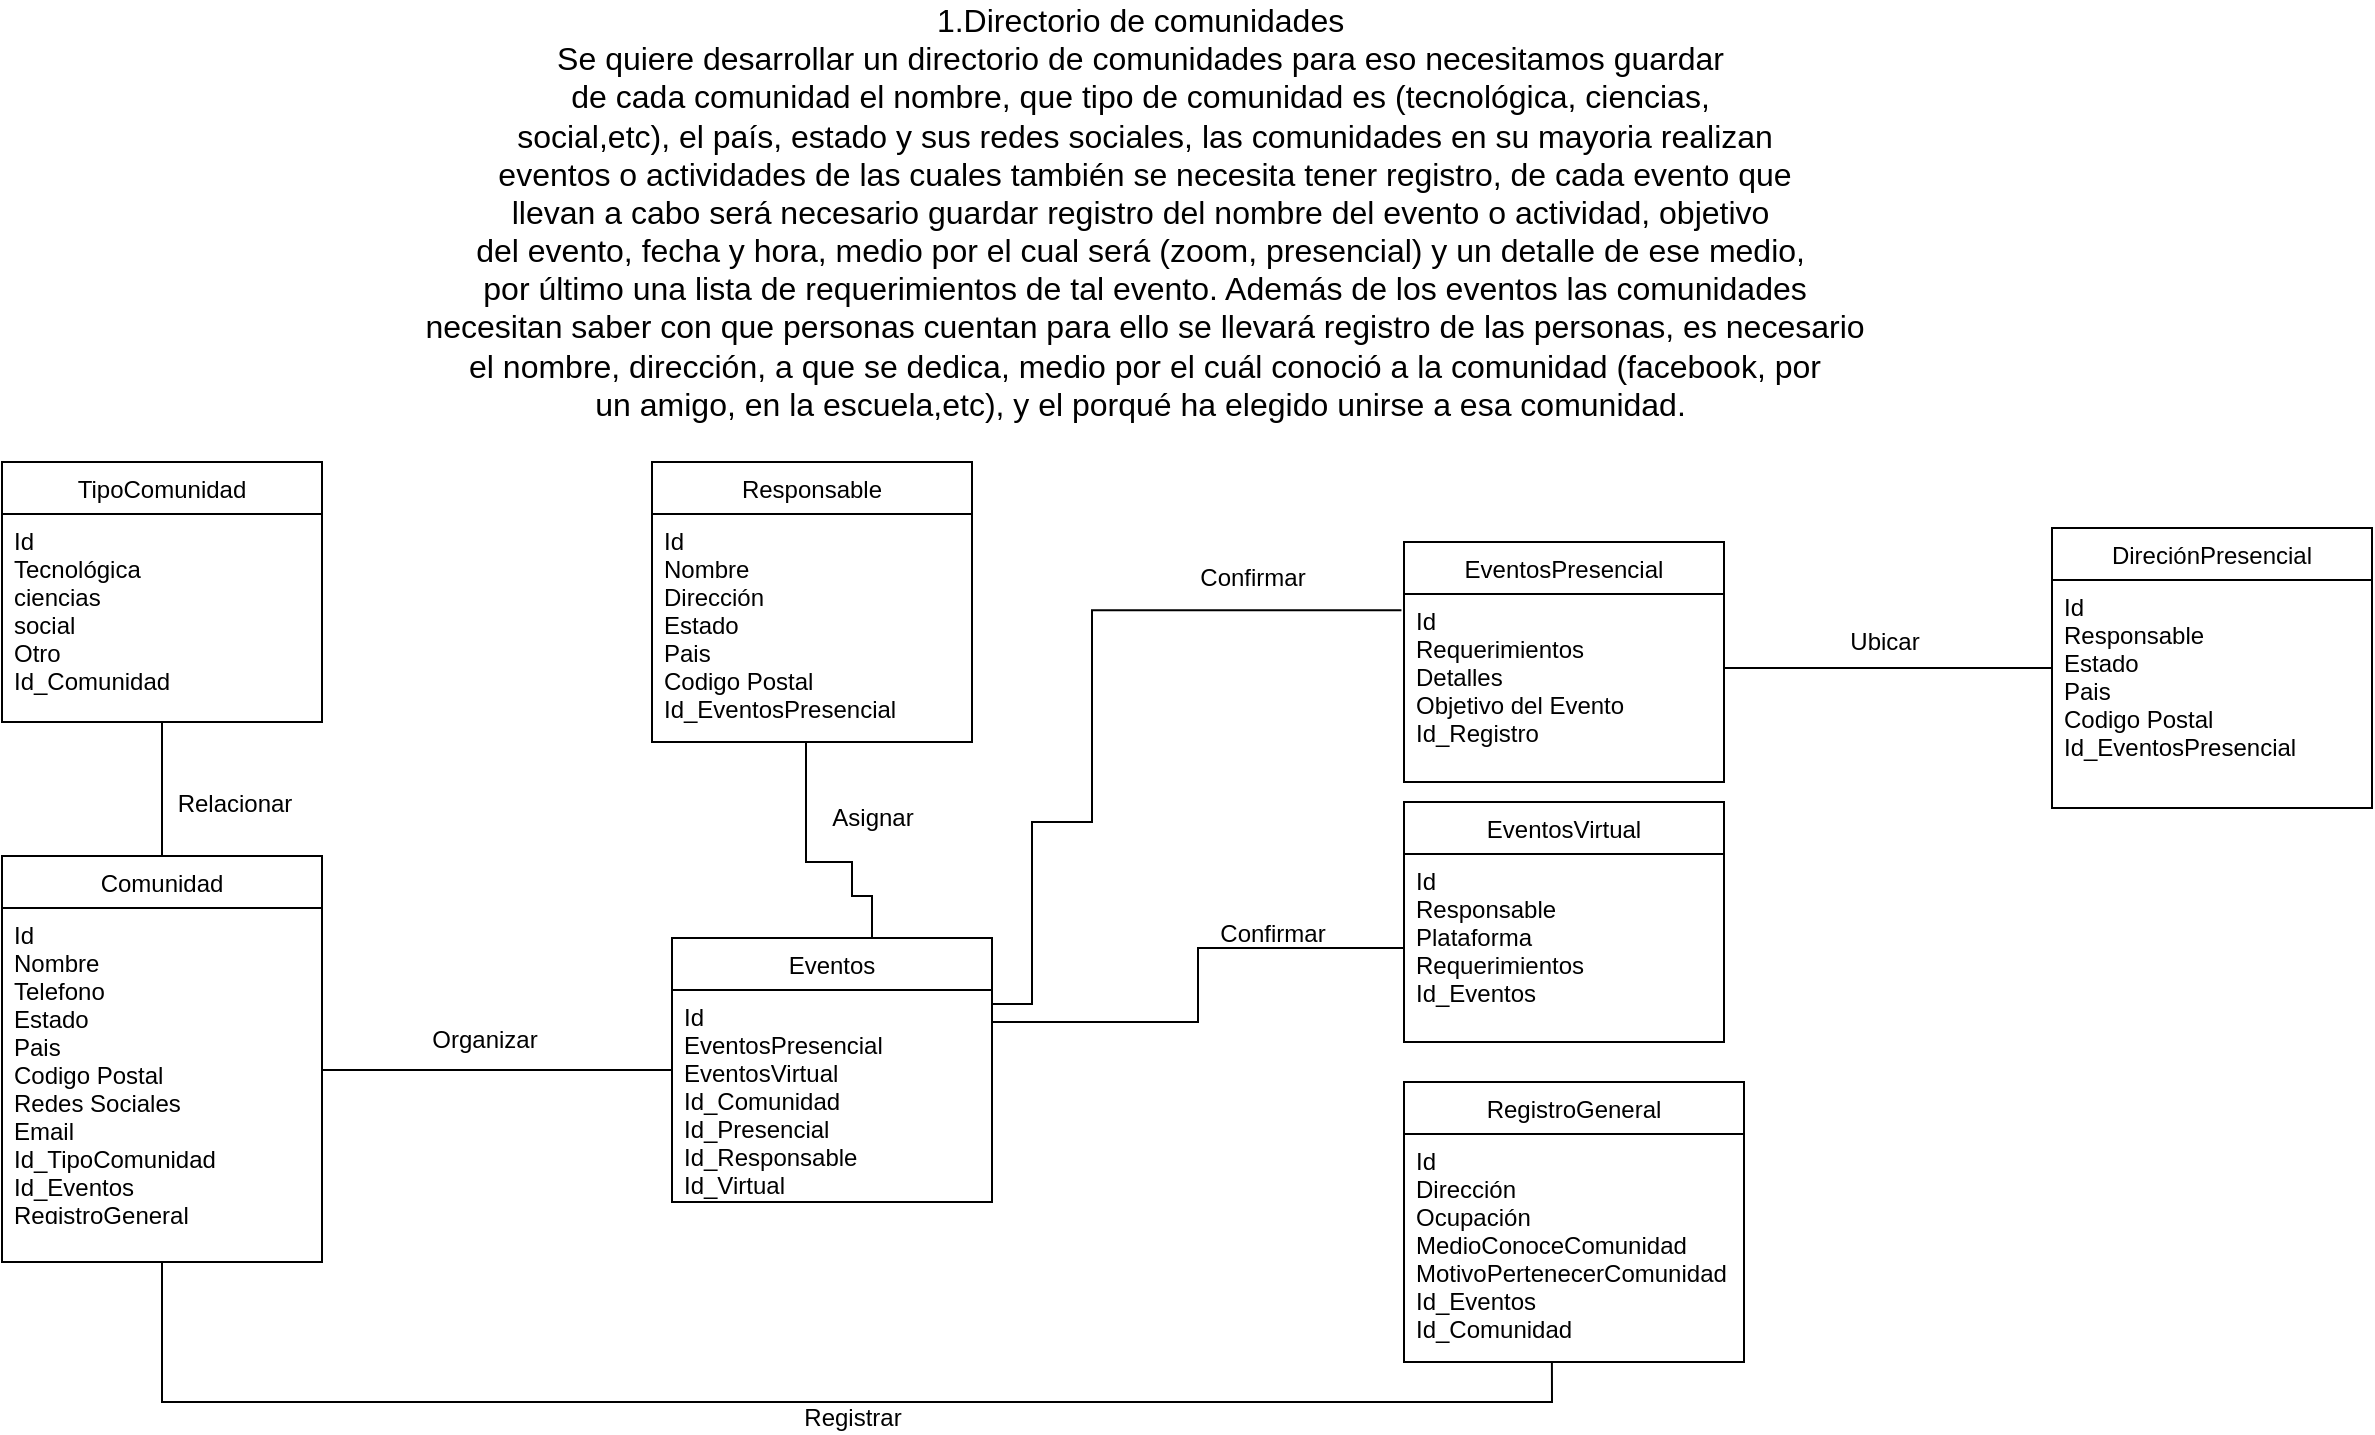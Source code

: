 <mxfile version="16.5.3" type="github">
  <diagram id="C5RBs43oDa-KdzZeNtuy" name="Page-1">
    <mxGraphModel dx="1203" dy="2452" grid="1" gridSize="10" guides="1" tooltips="1" connect="1" arrows="1" fold="1" page="1" pageScale="0.75" pageWidth="850" pageHeight="1100" math="0" shadow="0">
      <root>
        <mxCell id="WIyWlLk6GJQsqaUBKTNV-0" />
        <mxCell id="WIyWlLk6GJQsqaUBKTNV-1" parent="WIyWlLk6GJQsqaUBKTNV-0" />
        <mxCell id="zkfFHV4jXpPFQw0GAbJ--0" value="Comunidad" style="swimlane;fontStyle=0;align=center;verticalAlign=top;childLayout=stackLayout;horizontal=1;startSize=26;horizontalStack=0;resizeParent=1;resizeLast=0;collapsible=1;marginBottom=0;rounded=0;shadow=0;strokeWidth=1;" parent="WIyWlLk6GJQsqaUBKTNV-1" vertex="1">
          <mxGeometry x="95" y="-443" width="160" height="203" as="geometry">
            <mxRectangle x="230" y="140" width="160" height="26" as="alternateBounds" />
          </mxGeometry>
        </mxCell>
        <mxCell id="zkfFHV4jXpPFQw0GAbJ--1" value="Id &#xa;Nombre&#xa;Telefono&#xa;Estado&#xa;Pais&#xa;Codigo Postal&#xa;Redes Sociales&#xa;Email &#xa;Id_TipoComunidad&#xa;Id_Eventos&#xa;RegistroGeneral" style="text;align=left;verticalAlign=top;spacingLeft=4;spacingRight=4;overflow=hidden;rotatable=0;points=[[0,0.5],[1,0.5]];portConstraint=eastwest;" parent="zkfFHV4jXpPFQw0GAbJ--0" vertex="1">
          <mxGeometry y="26" width="160" height="154" as="geometry" />
        </mxCell>
        <mxCell id="zkfFHV4jXpPFQw0GAbJ--13" value="TipoComunidad" style="swimlane;fontStyle=0;align=center;verticalAlign=top;childLayout=stackLayout;horizontal=1;startSize=26;horizontalStack=0;resizeParent=1;resizeLast=0;collapsible=1;marginBottom=0;rounded=0;shadow=0;strokeWidth=1;" parent="WIyWlLk6GJQsqaUBKTNV-1" vertex="1">
          <mxGeometry x="95" y="-640" width="160" height="130" as="geometry">
            <mxRectangle x="340" y="380" width="170" height="26" as="alternateBounds" />
          </mxGeometry>
        </mxCell>
        <mxCell id="zkfFHV4jXpPFQw0GAbJ--14" value="Id&#xa;Tecnológica&#xa;ciencias &#xa;social&#xa;Otro&#xa;Id_Comunidad" style="text;align=left;verticalAlign=top;spacingLeft=4;spacingRight=4;overflow=hidden;rotatable=0;points=[[0,0.5],[1,0.5]];portConstraint=eastwest;" parent="zkfFHV4jXpPFQw0GAbJ--13" vertex="1">
          <mxGeometry y="26" width="160" height="104" as="geometry" />
        </mxCell>
        <mxCell id="zkfFHV4jXpPFQw0GAbJ--16" value="" style="endArrow=none;endFill=0;shadow=0;strokeWidth=1;rounded=0;edgeStyle=elbowEdgeStyle;elbow=vertical;" parent="WIyWlLk6GJQsqaUBKTNV-1" source="zkfFHV4jXpPFQw0GAbJ--13" target="zkfFHV4jXpPFQw0GAbJ--0" edge="1">
          <mxGeometry width="160" relative="1" as="geometry">
            <mxPoint x="430" y="-187" as="sourcePoint" />
            <mxPoint x="530" y="-289" as="targetPoint" />
          </mxGeometry>
        </mxCell>
        <mxCell id="WQeClEQTzCgLc2UubFpa-7" style="edgeStyle=orthogonalEdgeStyle;rounded=0;orthogonalLoop=1;jettySize=auto;html=1;exitX=1;exitY=0.25;exitDx=0;exitDy=0;entryX=-0.008;entryY=0.11;entryDx=0;entryDy=0;entryPerimeter=0;endArrow=none;endFill=0;" edge="1" parent="WIyWlLk6GJQsqaUBKTNV-1" source="zkfFHV4jXpPFQw0GAbJ--17" target="WQeClEQTzCgLc2UubFpa-4">
          <mxGeometry relative="1" as="geometry">
            <Array as="points">
              <mxPoint x="610" y="-460" />
              <mxPoint x="640" y="-460" />
              <mxPoint x="640" y="-566" />
            </Array>
          </mxGeometry>
        </mxCell>
        <mxCell id="zkfFHV4jXpPFQw0GAbJ--17" value="Eventos" style="swimlane;fontStyle=0;align=center;verticalAlign=top;childLayout=stackLayout;horizontal=1;startSize=26;horizontalStack=0;resizeParent=1;resizeLast=0;collapsible=1;marginBottom=0;rounded=0;shadow=0;strokeWidth=1;" parent="WIyWlLk6GJQsqaUBKTNV-1" vertex="1">
          <mxGeometry x="430" y="-402" width="160" height="132" as="geometry">
            <mxRectangle x="550" y="140" width="160" height="26" as="alternateBounds" />
          </mxGeometry>
        </mxCell>
        <mxCell id="zkfFHV4jXpPFQw0GAbJ--21" value="Id&#xa;EventosPresencial&#xa;EventosVirtual&#xa;Id_Comunidad&#xa;Id_Presencial&#xa;Id_Responsable&#xa;Id_Virtual" style="text;align=left;verticalAlign=top;spacingLeft=4;spacingRight=4;overflow=hidden;rotatable=0;points=[[0,0.5],[1,0.5]];portConstraint=eastwest;rounded=0;shadow=0;html=0;" parent="zkfFHV4jXpPFQw0GAbJ--17" vertex="1">
          <mxGeometry y="26" width="160" height="104" as="geometry" />
        </mxCell>
        <mxCell id="zkfFHV4jXpPFQw0GAbJ--26" value="" style="endArrow=none;shadow=0;strokeWidth=1;rounded=0;endFill=0;edgeStyle=elbowEdgeStyle;elbow=vertical;" parent="WIyWlLk6GJQsqaUBKTNV-1" source="zkfFHV4jXpPFQw0GAbJ--0" target="zkfFHV4jXpPFQw0GAbJ--17" edge="1">
          <mxGeometry x="0.5" y="41" relative="1" as="geometry">
            <mxPoint x="600" y="-368" as="sourcePoint" />
            <mxPoint x="760" y="-368" as="targetPoint" />
            <mxPoint x="-40" y="32" as="offset" />
          </mxGeometry>
        </mxCell>
        <mxCell id="zkfFHV4jXpPFQw0GAbJ--29" value="Organizar" style="text;html=1;resizable=0;points=[];;align=center;verticalAlign=middle;labelBackgroundColor=none;rounded=0;shadow=0;strokeWidth=1;fontSize=12;" parent="zkfFHV4jXpPFQw0GAbJ--26" vertex="1" connectable="0">
          <mxGeometry x="0.5" y="49" relative="1" as="geometry">
            <mxPoint x="-51" y="34" as="offset" />
          </mxGeometry>
        </mxCell>
        <mxCell id="WQeClEQTzCgLc2UubFpa-28" value="Relacionar" style="text;html=1;resizable=0;points=[];;align=center;verticalAlign=middle;labelBackgroundColor=none;rounded=0;shadow=0;strokeWidth=1;fontSize=12;" vertex="1" connectable="0" parent="zkfFHV4jXpPFQw0GAbJ--26">
          <mxGeometry x="0.5" y="49" relative="1" as="geometry">
            <mxPoint x="-176" y="-84" as="offset" />
          </mxGeometry>
        </mxCell>
        <mxCell id="1TzLVdcxbqd7Kao2JET8-0" value="1.Directorio de comunidades&amp;nbsp;&lt;br style=&quot;font-size: 16px;&quot;&gt;Se quiere desarrollar un directorio de comunidades para eso necesitamos guardar&amp;nbsp;&lt;br style=&quot;font-size: 16px;&quot;&gt;de cada comunidad el nombre, que tipo de comunidad es (tecnológica, ciencias,&amp;nbsp;&lt;br style=&quot;font-size: 16px;&quot;&gt;social,etc), el país, estado y sus redes sociales, las comunidades en su mayoria realizan&lt;br style=&quot;font-size: 16px;&quot;&gt;&amp;nbsp;eventos o actividades de las cuales también se necesita tener registro, de cada evento que&amp;nbsp;&lt;br style=&quot;font-size: 16px;&quot;&gt;llevan a cabo será necesario guardar registro del nombre del evento o actividad, objetivo&amp;nbsp;&lt;br style=&quot;font-size: 16px;&quot;&gt;del evento, fecha y hora, medio por el cual será (zoom, presencial) y un detalle de ese medio,&amp;nbsp;&lt;br style=&quot;font-size: 16px;&quot;&gt;por último una lista de requerimientos de tal evento. Además de los eventos las comunidades&lt;br style=&quot;font-size: 16px;&quot;&gt;&amp;nbsp;necesitan saber con que personas cuentan para ello se llevará registro de las personas, es necesario&amp;nbsp;&lt;br style=&quot;font-size: 16px;&quot;&gt;el nombre, dirección, a que se dedica, medio por el cuál conoció a la comunidad (facebook, por &lt;br style=&quot;font-size: 16px;&quot;&gt;un amigo, en la escuela,etc), y el porqué ha elegido unirse a esa comunidad.&amp;nbsp;&lt;br style=&quot;font-size: 16px;&quot;&gt;" style="text;align=center;verticalAlign=middle;resizable=0;points=[];autosize=1;strokeColor=none;fillColor=none;opacity=80;html=1;fontSize=16;" parent="WIyWlLk6GJQsqaUBKTNV-1" vertex="1">
          <mxGeometry x="296" y="-870" width="740" height="210" as="geometry" />
        </mxCell>
        <mxCell id="WQeClEQTzCgLc2UubFpa-3" value="EventosPresencial" style="swimlane;fontStyle=0;align=center;verticalAlign=top;childLayout=stackLayout;horizontal=1;startSize=26;horizontalStack=0;resizeParent=1;resizeLast=0;collapsible=1;marginBottom=0;rounded=0;shadow=0;strokeWidth=1;" vertex="1" parent="WIyWlLk6GJQsqaUBKTNV-1">
          <mxGeometry x="796" y="-600" width="160" height="120" as="geometry">
            <mxRectangle x="550" y="140" width="160" height="26" as="alternateBounds" />
          </mxGeometry>
        </mxCell>
        <mxCell id="WQeClEQTzCgLc2UubFpa-4" value="Id&#xa;Requerimientos&#xa;Detalles&#xa;Objetivo del Evento&#xa;Id_Registro&#xa;Id_Eventos" style="text;align=left;verticalAlign=top;spacingLeft=4;spacingRight=4;overflow=hidden;rotatable=0;points=[[0,0.5],[1,0.5]];portConstraint=eastwest;rounded=0;shadow=0;html=0;" vertex="1" parent="WQeClEQTzCgLc2UubFpa-3">
          <mxGeometry y="26" width="160" height="74" as="geometry" />
        </mxCell>
        <mxCell id="WQeClEQTzCgLc2UubFpa-5" value="EventosVirtual" style="swimlane;fontStyle=0;align=center;verticalAlign=top;childLayout=stackLayout;horizontal=1;startSize=26;horizontalStack=0;resizeParent=1;resizeLast=0;collapsible=1;marginBottom=0;rounded=0;shadow=0;strokeWidth=1;" vertex="1" parent="WIyWlLk6GJQsqaUBKTNV-1">
          <mxGeometry x="796" y="-470" width="160" height="120" as="geometry">
            <mxRectangle x="550" y="140" width="160" height="26" as="alternateBounds" />
          </mxGeometry>
        </mxCell>
        <mxCell id="WQeClEQTzCgLc2UubFpa-6" value="Id&#xa;Responsable&#xa;Plataforma&#xa;Requerimientos&#xa;Id_Eventos" style="text;align=left;verticalAlign=top;spacingLeft=4;spacingRight=4;overflow=hidden;rotatable=0;points=[[0,0.5],[1,0.5]];portConstraint=eastwest;rounded=0;shadow=0;html=0;" vertex="1" parent="WQeClEQTzCgLc2UubFpa-5">
          <mxGeometry y="26" width="160" height="94" as="geometry" />
        </mxCell>
        <mxCell id="WQeClEQTzCgLc2UubFpa-9" value="RegistroGeneral" style="swimlane;fontStyle=0;align=center;verticalAlign=top;childLayout=stackLayout;horizontal=1;startSize=26;horizontalStack=0;resizeParent=1;resizeLast=0;collapsible=1;marginBottom=0;rounded=0;shadow=0;strokeWidth=1;" vertex="1" parent="WIyWlLk6GJQsqaUBKTNV-1">
          <mxGeometry x="796" y="-330" width="170" height="140" as="geometry">
            <mxRectangle x="550" y="140" width="160" height="26" as="alternateBounds" />
          </mxGeometry>
        </mxCell>
        <mxCell id="WQeClEQTzCgLc2UubFpa-10" value="Id&#xa;Dirección&#xa;Ocupación&#xa;MedioConoceComunidad&#xa;MotivoPertenecerComunidad&#xa;Id_Eventos&#xa;Id_Comunidad" style="text;align=left;verticalAlign=top;spacingLeft=4;spacingRight=4;overflow=hidden;rotatable=0;points=[[0,0.5],[1,0.5]];portConstraint=eastwest;rounded=0;shadow=0;html=0;" vertex="1" parent="WQeClEQTzCgLc2UubFpa-9">
          <mxGeometry y="26" width="170" height="114" as="geometry" />
        </mxCell>
        <mxCell id="WQeClEQTzCgLc2UubFpa-15" style="edgeStyle=orthogonalEdgeStyle;rounded=0;orthogonalLoop=1;jettySize=auto;html=1;endArrow=none;endFill=0;" edge="1" parent="WIyWlLk6GJQsqaUBKTNV-1" source="WQeClEQTzCgLc2UubFpa-13" target="WQeClEQTzCgLc2UubFpa-4">
          <mxGeometry relative="1" as="geometry" />
        </mxCell>
        <mxCell id="WQeClEQTzCgLc2UubFpa-13" value="DireciónPresencial" style="swimlane;fontStyle=0;align=center;verticalAlign=top;childLayout=stackLayout;horizontal=1;startSize=26;horizontalStack=0;resizeParent=1;resizeLast=0;collapsible=1;marginBottom=0;rounded=0;shadow=0;strokeWidth=1;" vertex="1" parent="WIyWlLk6GJQsqaUBKTNV-1">
          <mxGeometry x="1120" y="-607" width="160" height="140" as="geometry">
            <mxRectangle x="550" y="140" width="160" height="26" as="alternateBounds" />
          </mxGeometry>
        </mxCell>
        <mxCell id="WQeClEQTzCgLc2UubFpa-14" value="Id&#xa;Responsable&#xa;Estado&#xa;Pais&#xa;Codigo Postal&#xa;Id_EventosPresencial" style="text;align=left;verticalAlign=top;spacingLeft=4;spacingRight=4;overflow=hidden;rotatable=0;points=[[0,0.5],[1,0.5]];portConstraint=eastwest;rounded=0;shadow=0;html=0;" vertex="1" parent="WQeClEQTzCgLc2UubFpa-13">
          <mxGeometry y="26" width="160" height="114" as="geometry" />
        </mxCell>
        <mxCell id="WQeClEQTzCgLc2UubFpa-16" style="edgeStyle=orthogonalEdgeStyle;rounded=0;orthogonalLoop=1;jettySize=auto;html=1;exitX=0;exitY=0.5;exitDx=0;exitDy=0;entryX=1;entryY=0.154;entryDx=0;entryDy=0;entryPerimeter=0;endArrow=none;endFill=0;" edge="1" parent="WIyWlLk6GJQsqaUBKTNV-1" source="WQeClEQTzCgLc2UubFpa-6" target="zkfFHV4jXpPFQw0GAbJ--21">
          <mxGeometry relative="1" as="geometry" />
        </mxCell>
        <mxCell id="WQeClEQTzCgLc2UubFpa-17" value="Responsable" style="swimlane;fontStyle=0;align=center;verticalAlign=top;childLayout=stackLayout;horizontal=1;startSize=26;horizontalStack=0;resizeParent=1;resizeLast=0;collapsible=1;marginBottom=0;rounded=0;shadow=0;strokeWidth=1;" vertex="1" parent="WIyWlLk6GJQsqaUBKTNV-1">
          <mxGeometry x="420" y="-640" width="160" height="140" as="geometry">
            <mxRectangle x="550" y="140" width="160" height="26" as="alternateBounds" />
          </mxGeometry>
        </mxCell>
        <mxCell id="WQeClEQTzCgLc2UubFpa-18" value="Id&#xa;Nombre&#xa;Dirección&#xa;Estado&#xa;Pais&#xa;Codigo Postal&#xa;Id_EventosPresencial" style="text;align=left;verticalAlign=top;spacingLeft=4;spacingRight=4;overflow=hidden;rotatable=0;points=[[0,0.5],[1,0.5]];portConstraint=eastwest;rounded=0;shadow=0;html=0;" vertex="1" parent="WQeClEQTzCgLc2UubFpa-17">
          <mxGeometry y="26" width="160" height="114" as="geometry" />
        </mxCell>
        <mxCell id="WQeClEQTzCgLc2UubFpa-19" style="edgeStyle=orthogonalEdgeStyle;rounded=0;orthogonalLoop=1;jettySize=auto;html=1;entryX=0.5;entryY=0;entryDx=0;entryDy=0;endArrow=none;endFill=0;" edge="1" parent="WIyWlLk6GJQsqaUBKTNV-1" source="WQeClEQTzCgLc2UubFpa-18" target="zkfFHV4jXpPFQw0GAbJ--17">
          <mxGeometry relative="1" as="geometry">
            <mxPoint x="530" y="-450" as="sourcePoint" />
            <Array as="points">
              <mxPoint x="497" y="-440" />
              <mxPoint x="520" y="-440" />
              <mxPoint x="520" y="-423" />
              <mxPoint x="530" y="-423" />
            </Array>
          </mxGeometry>
        </mxCell>
        <mxCell id="WQeClEQTzCgLc2UubFpa-20" style="edgeStyle=orthogonalEdgeStyle;rounded=0;orthogonalLoop=1;jettySize=auto;html=1;endArrow=none;endFill=0;entryX=0.435;entryY=1;entryDx=0;entryDy=0;entryPerimeter=0;exitX=0.5;exitY=1;exitDx=0;exitDy=0;" edge="1" parent="WIyWlLk6GJQsqaUBKTNV-1" source="zkfFHV4jXpPFQw0GAbJ--0" target="WQeClEQTzCgLc2UubFpa-10">
          <mxGeometry relative="1" as="geometry">
            <mxPoint x="175" y="-260" as="sourcePoint" />
            <mxPoint x="775" y="-190" as="targetPoint" />
          </mxGeometry>
        </mxCell>
        <mxCell id="WQeClEQTzCgLc2UubFpa-23" value="Registrar" style="text;html=1;resizable=0;points=[];;align=center;verticalAlign=middle;labelBackgroundColor=none;rounded=0;shadow=0;strokeWidth=1;fontSize=12;" vertex="1" connectable="0" parent="WIyWlLk6GJQsqaUBKTNV-1">
          <mxGeometry x="509.999" y="-160.001" as="geometry">
            <mxPoint x="10" y="-2" as="offset" />
          </mxGeometry>
        </mxCell>
        <mxCell id="WQeClEQTzCgLc2UubFpa-24" value="Confirmar" style="text;html=1;resizable=0;points=[];;align=center;verticalAlign=middle;labelBackgroundColor=none;rounded=0;shadow=0;strokeWidth=1;fontSize=12;" vertex="1" connectable="0" parent="WIyWlLk6GJQsqaUBKTNV-1">
          <mxGeometry x="719.999" y="-402.001" as="geometry">
            <mxPoint x="10" y="-2" as="offset" />
          </mxGeometry>
        </mxCell>
        <mxCell id="WQeClEQTzCgLc2UubFpa-25" value="Ubicar" style="text;html=1;resizable=0;points=[];;align=center;verticalAlign=middle;labelBackgroundColor=none;rounded=0;shadow=0;strokeWidth=1;fontSize=12;" vertex="1" connectable="0" parent="WIyWlLk6GJQsqaUBKTNV-1">
          <mxGeometry x="729.999" y="-392.001" as="geometry">
            <mxPoint x="306" y="-158" as="offset" />
          </mxGeometry>
        </mxCell>
        <mxCell id="WQeClEQTzCgLc2UubFpa-26" value="Confirmar" style="text;html=1;resizable=0;points=[];;align=center;verticalAlign=middle;labelBackgroundColor=none;rounded=0;shadow=0;strokeWidth=1;fontSize=12;" vertex="1" connectable="0" parent="WIyWlLk6GJQsqaUBKTNV-1">
          <mxGeometry x="709.999" y="-580.001" as="geometry">
            <mxPoint x="10" y="-2" as="offset" />
          </mxGeometry>
        </mxCell>
        <mxCell id="WQeClEQTzCgLc2UubFpa-27" value="Asignar" style="text;html=1;resizable=0;points=[];;align=center;verticalAlign=middle;labelBackgroundColor=none;rounded=0;shadow=0;strokeWidth=1;fontSize=12;" vertex="1" connectable="0" parent="WIyWlLk6GJQsqaUBKTNV-1">
          <mxGeometry x="519.999" y="-460.001" as="geometry">
            <mxPoint x="10" y="-2" as="offset" />
          </mxGeometry>
        </mxCell>
      </root>
    </mxGraphModel>
  </diagram>
</mxfile>
